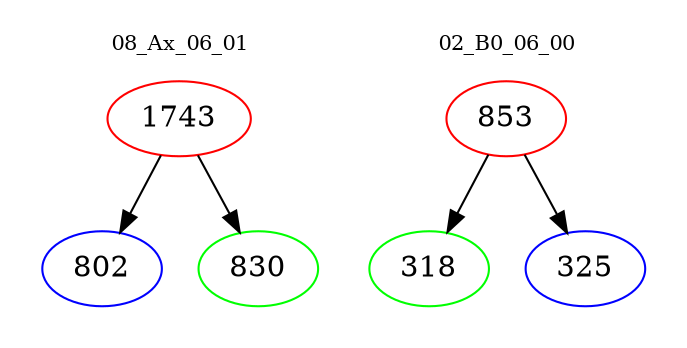 digraph{
subgraph cluster_0 {
color = white
label = "08_Ax_06_01";
fontsize=10;
T0_1743 [label="1743", color="red"]
T0_1743 -> T0_802 [color="black"]
T0_802 [label="802", color="blue"]
T0_1743 -> T0_830 [color="black"]
T0_830 [label="830", color="green"]
}
subgraph cluster_1 {
color = white
label = "02_B0_06_00";
fontsize=10;
T1_853 [label="853", color="red"]
T1_853 -> T1_318 [color="black"]
T1_318 [label="318", color="green"]
T1_853 -> T1_325 [color="black"]
T1_325 [label="325", color="blue"]
}
}
